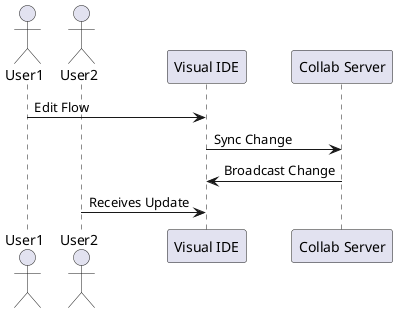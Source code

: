 @startuml
actor User1
actor User2
participant IDE as "Visual IDE"
participant Server as "Collab Server"
User1 -> IDE : Edit Flow
IDE -> Server : Sync Change
Server -> IDE : Broadcast Change
User2 -> IDE : Receives Update
@enduml